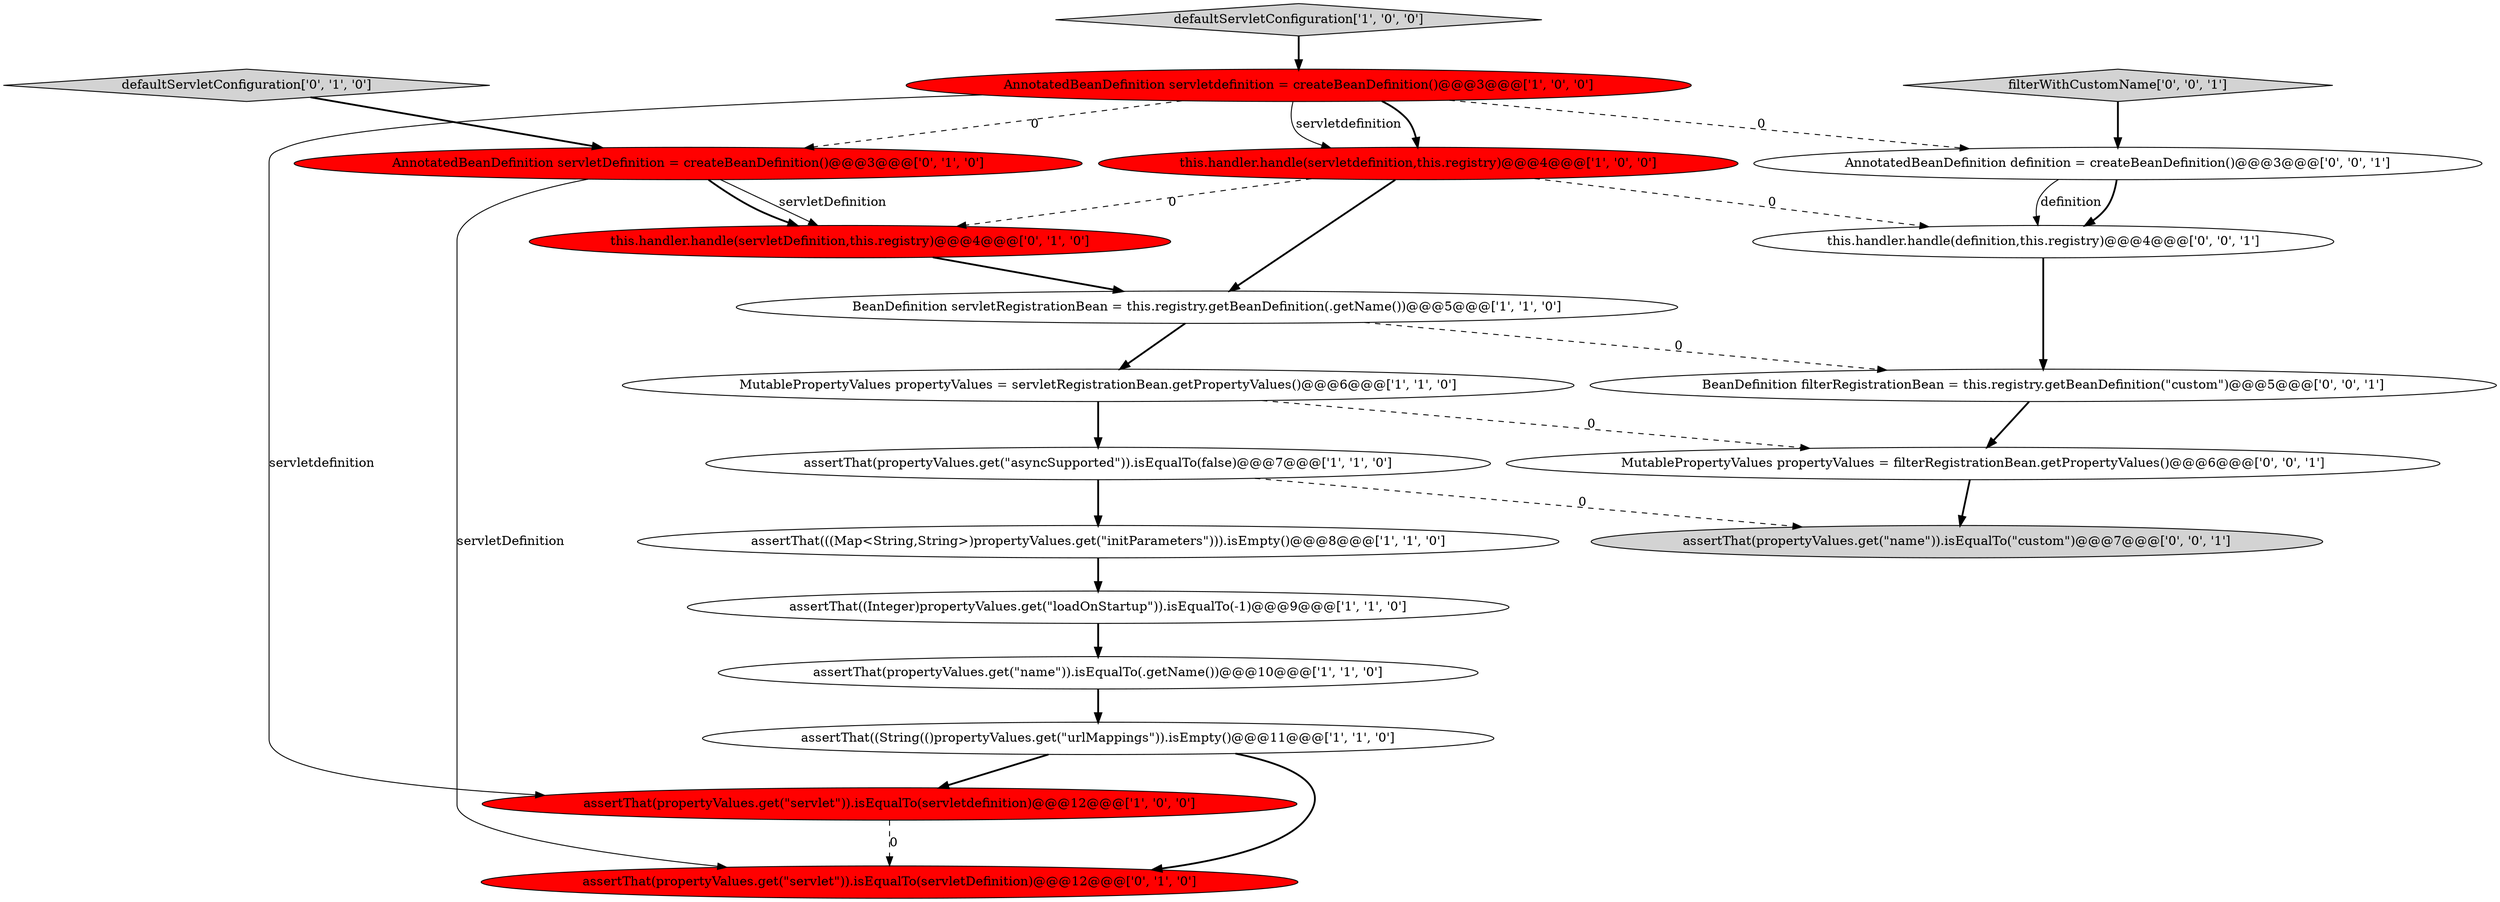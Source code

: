 digraph {
2 [style = filled, label = "assertThat((Integer)propertyValues.get(\"loadOnStartup\")).isEqualTo(-1)@@@9@@@['1', '1', '0']", fillcolor = white, shape = ellipse image = "AAA0AAABBB1BBB"];
14 [style = filled, label = "this.handler.handle(servletDefinition,this.registry)@@@4@@@['0', '1', '0']", fillcolor = red, shape = ellipse image = "AAA1AAABBB2BBB"];
12 [style = filled, label = "assertThat(propertyValues.get(\"servlet\")).isEqualTo(servletDefinition)@@@12@@@['0', '1', '0']", fillcolor = red, shape = ellipse image = "AAA1AAABBB2BBB"];
19 [style = filled, label = "AnnotatedBeanDefinition definition = createBeanDefinition()@@@3@@@['0', '0', '1']", fillcolor = white, shape = ellipse image = "AAA0AAABBB3BBB"];
7 [style = filled, label = "MutablePropertyValues propertyValues = servletRegistrationBean.getPropertyValues()@@@6@@@['1', '1', '0']", fillcolor = white, shape = ellipse image = "AAA0AAABBB1BBB"];
15 [style = filled, label = "BeanDefinition filterRegistrationBean = this.registry.getBeanDefinition(\"custom\")@@@5@@@['0', '0', '1']", fillcolor = white, shape = ellipse image = "AAA0AAABBB3BBB"];
8 [style = filled, label = "assertThat(propertyValues.get(\"servlet\")).isEqualTo(servletdefinition)@@@12@@@['1', '0', '0']", fillcolor = red, shape = ellipse image = "AAA1AAABBB1BBB"];
0 [style = filled, label = "assertThat(propertyValues.get(\"name\")).isEqualTo(.getName())@@@10@@@['1', '1', '0']", fillcolor = white, shape = ellipse image = "AAA0AAABBB1BBB"];
6 [style = filled, label = "this.handler.handle(servletdefinition,this.registry)@@@4@@@['1', '0', '0']", fillcolor = red, shape = ellipse image = "AAA1AAABBB1BBB"];
18 [style = filled, label = "this.handler.handle(definition,this.registry)@@@4@@@['0', '0', '1']", fillcolor = white, shape = ellipse image = "AAA0AAABBB3BBB"];
17 [style = filled, label = "assertThat(propertyValues.get(\"name\")).isEqualTo(\"custom\")@@@7@@@['0', '0', '1']", fillcolor = lightgray, shape = ellipse image = "AAA0AAABBB3BBB"];
4 [style = filled, label = "assertThat(((Map<String,String>)propertyValues.get(\"initParameters\"))).isEmpty()@@@8@@@['1', '1', '0']", fillcolor = white, shape = ellipse image = "AAA0AAABBB1BBB"];
16 [style = filled, label = "MutablePropertyValues propertyValues = filterRegistrationBean.getPropertyValues()@@@6@@@['0', '0', '1']", fillcolor = white, shape = ellipse image = "AAA0AAABBB3BBB"];
1 [style = filled, label = "defaultServletConfiguration['1', '0', '0']", fillcolor = lightgray, shape = diamond image = "AAA0AAABBB1BBB"];
20 [style = filled, label = "filterWithCustomName['0', '0', '1']", fillcolor = lightgray, shape = diamond image = "AAA0AAABBB3BBB"];
9 [style = filled, label = "AnnotatedBeanDefinition servletdefinition = createBeanDefinition()@@@3@@@['1', '0', '0']", fillcolor = red, shape = ellipse image = "AAA1AAABBB1BBB"];
10 [style = filled, label = "BeanDefinition servletRegistrationBean = this.registry.getBeanDefinition(.getName())@@@5@@@['1', '1', '0']", fillcolor = white, shape = ellipse image = "AAA0AAABBB1BBB"];
5 [style = filled, label = "assertThat((String(()propertyValues.get(\"urlMappings\")).isEmpty()@@@11@@@['1', '1', '0']", fillcolor = white, shape = ellipse image = "AAA0AAABBB1BBB"];
3 [style = filled, label = "assertThat(propertyValues.get(\"asyncSupported\")).isEqualTo(false)@@@7@@@['1', '1', '0']", fillcolor = white, shape = ellipse image = "AAA0AAABBB1BBB"];
13 [style = filled, label = "defaultServletConfiguration['0', '1', '0']", fillcolor = lightgray, shape = diamond image = "AAA0AAABBB2BBB"];
11 [style = filled, label = "AnnotatedBeanDefinition servletDefinition = createBeanDefinition()@@@3@@@['0', '1', '0']", fillcolor = red, shape = ellipse image = "AAA1AAABBB2BBB"];
11->14 [style = solid, label="servletDefinition"];
11->12 [style = solid, label="servletDefinition"];
10->15 [style = dashed, label="0"];
5->8 [style = bold, label=""];
19->18 [style = bold, label=""];
3->17 [style = dashed, label="0"];
11->14 [style = bold, label=""];
7->16 [style = dashed, label="0"];
18->15 [style = bold, label=""];
14->10 [style = bold, label=""];
8->12 [style = dashed, label="0"];
4->2 [style = bold, label=""];
16->17 [style = bold, label=""];
6->14 [style = dashed, label="0"];
15->16 [style = bold, label=""];
10->7 [style = bold, label=""];
3->4 [style = bold, label=""];
13->11 [style = bold, label=""];
7->3 [style = bold, label=""];
1->9 [style = bold, label=""];
9->6 [style = bold, label=""];
6->18 [style = dashed, label="0"];
9->19 [style = dashed, label="0"];
2->0 [style = bold, label=""];
19->18 [style = solid, label="definition"];
5->12 [style = bold, label=""];
6->10 [style = bold, label=""];
9->11 [style = dashed, label="0"];
9->8 [style = solid, label="servletdefinition"];
9->6 [style = solid, label="servletdefinition"];
20->19 [style = bold, label=""];
0->5 [style = bold, label=""];
}
